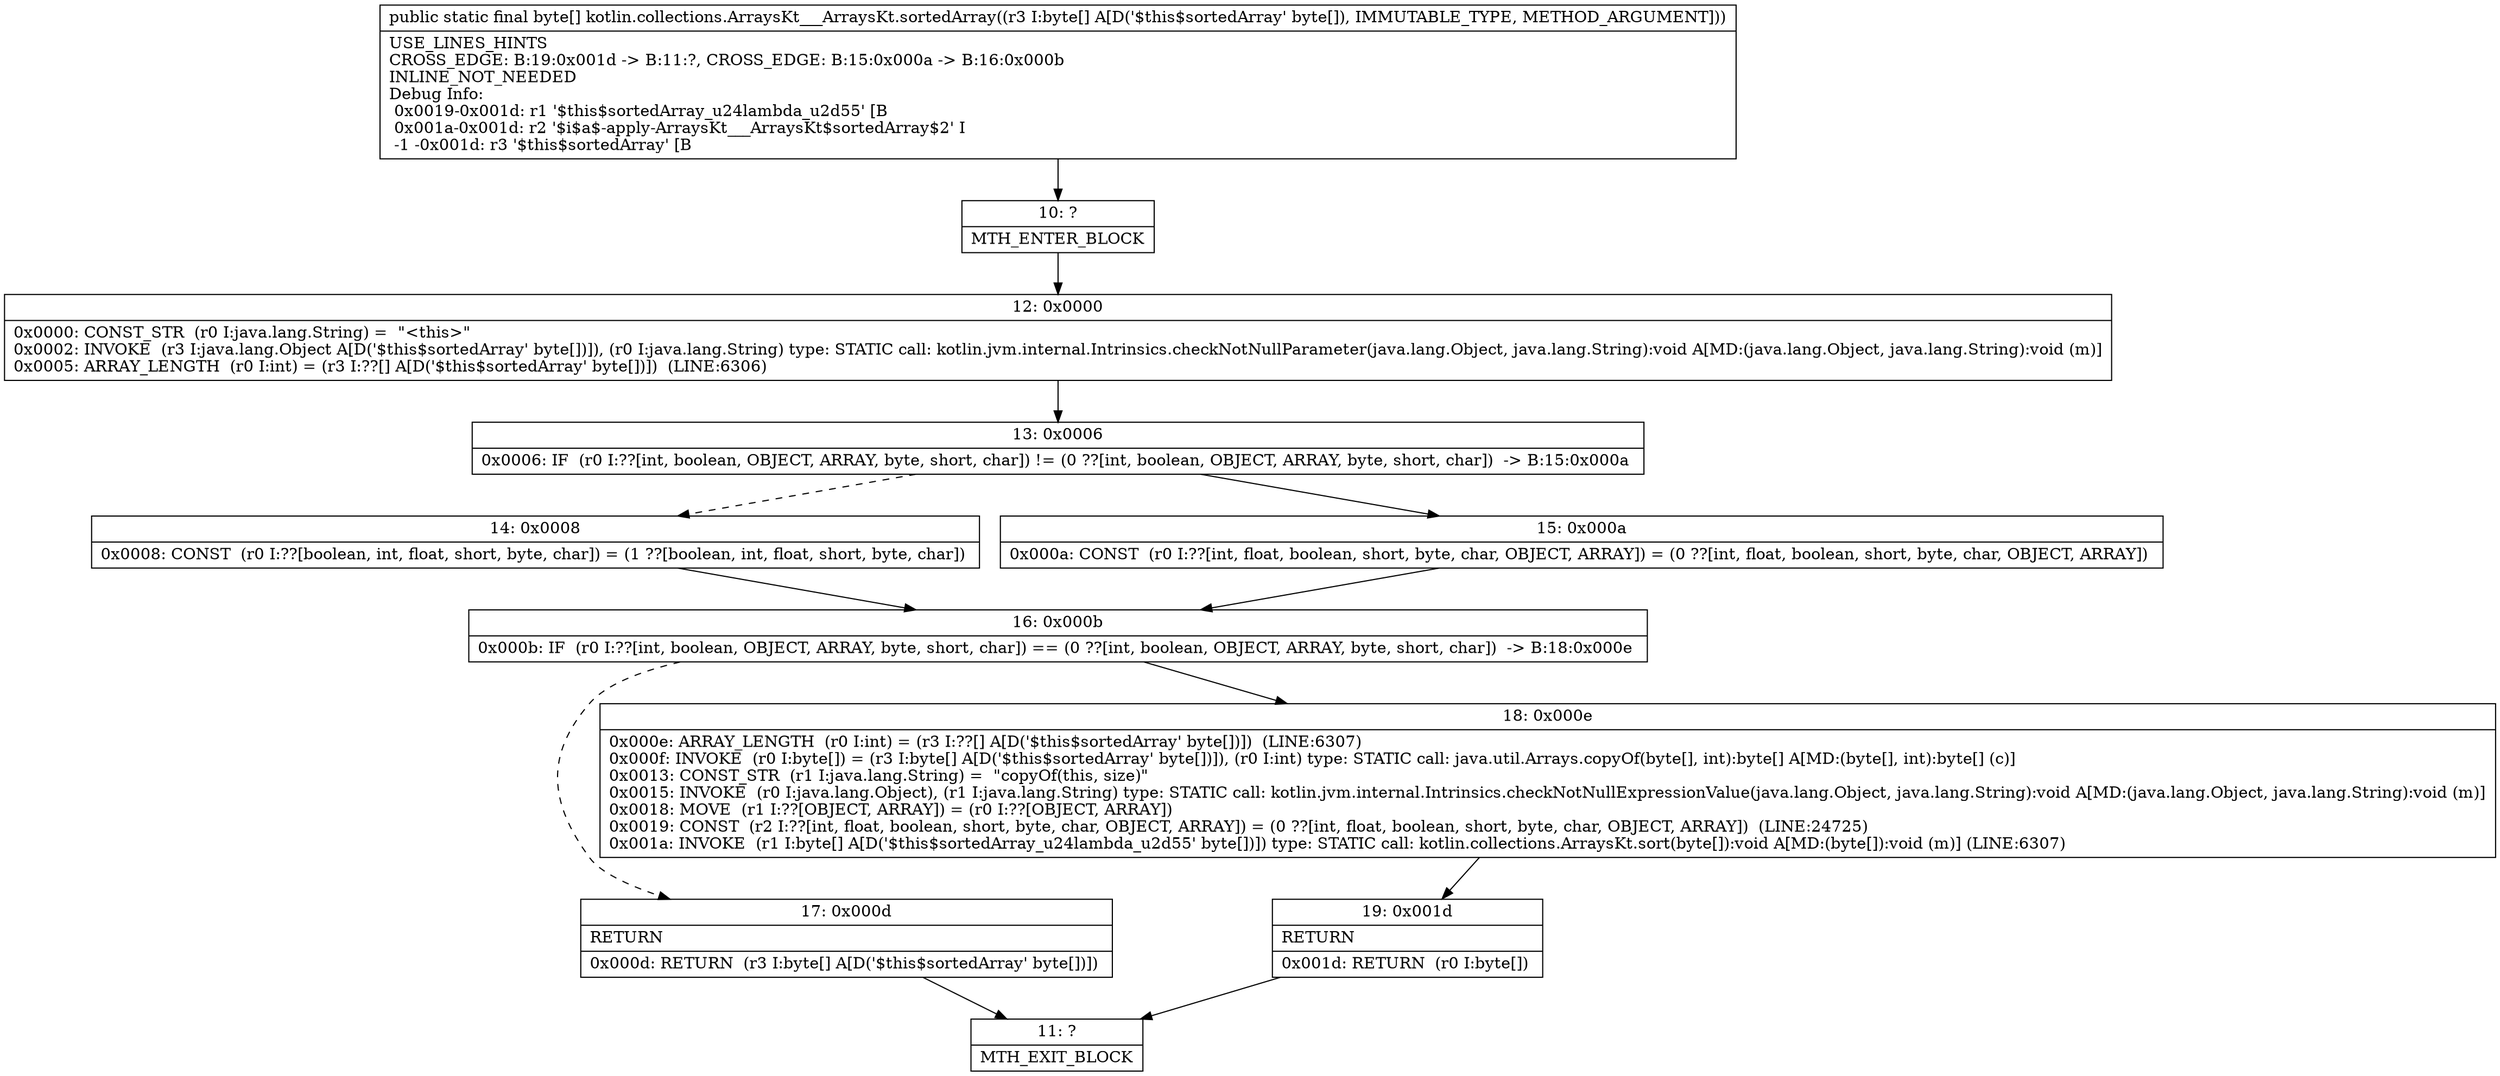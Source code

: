 digraph "CFG forkotlin.collections.ArraysKt___ArraysKt.sortedArray([B)[B" {
Node_10 [shape=record,label="{10\:\ ?|MTH_ENTER_BLOCK\l}"];
Node_12 [shape=record,label="{12\:\ 0x0000|0x0000: CONST_STR  (r0 I:java.lang.String) =  \"\<this\>\" \l0x0002: INVOKE  (r3 I:java.lang.Object A[D('$this$sortedArray' byte[])]), (r0 I:java.lang.String) type: STATIC call: kotlin.jvm.internal.Intrinsics.checkNotNullParameter(java.lang.Object, java.lang.String):void A[MD:(java.lang.Object, java.lang.String):void (m)]\l0x0005: ARRAY_LENGTH  (r0 I:int) = (r3 I:??[] A[D('$this$sortedArray' byte[])])  (LINE:6306)\l}"];
Node_13 [shape=record,label="{13\:\ 0x0006|0x0006: IF  (r0 I:??[int, boolean, OBJECT, ARRAY, byte, short, char]) != (0 ??[int, boolean, OBJECT, ARRAY, byte, short, char])  \-\> B:15:0x000a \l}"];
Node_14 [shape=record,label="{14\:\ 0x0008|0x0008: CONST  (r0 I:??[boolean, int, float, short, byte, char]) = (1 ??[boolean, int, float, short, byte, char]) \l}"];
Node_16 [shape=record,label="{16\:\ 0x000b|0x000b: IF  (r0 I:??[int, boolean, OBJECT, ARRAY, byte, short, char]) == (0 ??[int, boolean, OBJECT, ARRAY, byte, short, char])  \-\> B:18:0x000e \l}"];
Node_17 [shape=record,label="{17\:\ 0x000d|RETURN\l|0x000d: RETURN  (r3 I:byte[] A[D('$this$sortedArray' byte[])]) \l}"];
Node_11 [shape=record,label="{11\:\ ?|MTH_EXIT_BLOCK\l}"];
Node_18 [shape=record,label="{18\:\ 0x000e|0x000e: ARRAY_LENGTH  (r0 I:int) = (r3 I:??[] A[D('$this$sortedArray' byte[])])  (LINE:6307)\l0x000f: INVOKE  (r0 I:byte[]) = (r3 I:byte[] A[D('$this$sortedArray' byte[])]), (r0 I:int) type: STATIC call: java.util.Arrays.copyOf(byte[], int):byte[] A[MD:(byte[], int):byte[] (c)]\l0x0013: CONST_STR  (r1 I:java.lang.String) =  \"copyOf(this, size)\" \l0x0015: INVOKE  (r0 I:java.lang.Object), (r1 I:java.lang.String) type: STATIC call: kotlin.jvm.internal.Intrinsics.checkNotNullExpressionValue(java.lang.Object, java.lang.String):void A[MD:(java.lang.Object, java.lang.String):void (m)]\l0x0018: MOVE  (r1 I:??[OBJECT, ARRAY]) = (r0 I:??[OBJECT, ARRAY]) \l0x0019: CONST  (r2 I:??[int, float, boolean, short, byte, char, OBJECT, ARRAY]) = (0 ??[int, float, boolean, short, byte, char, OBJECT, ARRAY])  (LINE:24725)\l0x001a: INVOKE  (r1 I:byte[] A[D('$this$sortedArray_u24lambda_u2d55' byte[])]) type: STATIC call: kotlin.collections.ArraysKt.sort(byte[]):void A[MD:(byte[]):void (m)] (LINE:6307)\l}"];
Node_19 [shape=record,label="{19\:\ 0x001d|RETURN\l|0x001d: RETURN  (r0 I:byte[]) \l}"];
Node_15 [shape=record,label="{15\:\ 0x000a|0x000a: CONST  (r0 I:??[int, float, boolean, short, byte, char, OBJECT, ARRAY]) = (0 ??[int, float, boolean, short, byte, char, OBJECT, ARRAY]) \l}"];
MethodNode[shape=record,label="{public static final byte[] kotlin.collections.ArraysKt___ArraysKt.sortedArray((r3 I:byte[] A[D('$this$sortedArray' byte[]), IMMUTABLE_TYPE, METHOD_ARGUMENT]))  | USE_LINES_HINTS\lCROSS_EDGE: B:19:0x001d \-\> B:11:?, CROSS_EDGE: B:15:0x000a \-\> B:16:0x000b\lINLINE_NOT_NEEDED\lDebug Info:\l  0x0019\-0x001d: r1 '$this$sortedArray_u24lambda_u2d55' [B\l  0x001a\-0x001d: r2 '$i$a$\-apply\-ArraysKt___ArraysKt$sortedArray$2' I\l  \-1 \-0x001d: r3 '$this$sortedArray' [B\l}"];
MethodNode -> Node_10;Node_10 -> Node_12;
Node_12 -> Node_13;
Node_13 -> Node_14[style=dashed];
Node_13 -> Node_15;
Node_14 -> Node_16;
Node_16 -> Node_17[style=dashed];
Node_16 -> Node_18;
Node_17 -> Node_11;
Node_18 -> Node_19;
Node_19 -> Node_11;
Node_15 -> Node_16;
}

